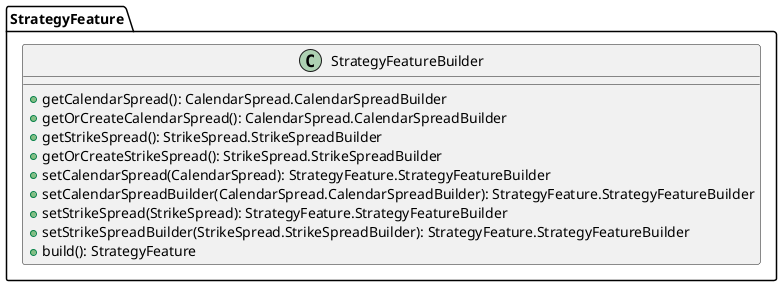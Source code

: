 @startuml

    class StrategyFeature.StrategyFeatureBuilder [[StrategyFeature.StrategyFeatureBuilder.html]] {
        +getCalendarSpread(): CalendarSpread.CalendarSpreadBuilder
        +getOrCreateCalendarSpread(): CalendarSpread.CalendarSpreadBuilder
        +getStrikeSpread(): StrikeSpread.StrikeSpreadBuilder
        +getOrCreateStrikeSpread(): StrikeSpread.StrikeSpreadBuilder
        +setCalendarSpread(CalendarSpread): StrategyFeature.StrategyFeatureBuilder
        +setCalendarSpreadBuilder(CalendarSpread.CalendarSpreadBuilder): StrategyFeature.StrategyFeatureBuilder
        +setStrikeSpread(StrikeSpread): StrategyFeature.StrategyFeatureBuilder
        +setStrikeSpreadBuilder(StrikeSpread.StrikeSpreadBuilder): StrategyFeature.StrategyFeatureBuilder
        +build(): StrategyFeature
    }

@enduml
